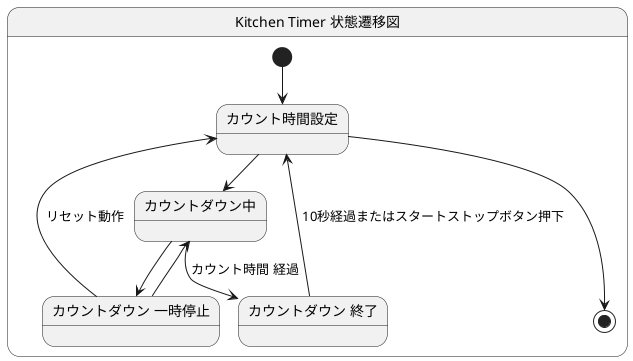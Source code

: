 @startuml Kitchen_Timer_State

state "Kitchen Timer 状態遷移図" as Kitchen_Timer_State{

    state "カウント時間設定" as SettingTime
    state "カウントダウン中" as CountDown
    state "カウントダウン 一時停止" as StopCountDown
    state "カウントダウン 終了" as EndCountDown

    [*] --> SettingTime


    SettingTime --> CountDown

    CountDown --> StopCountDown
    StopCountDown --> CountDown
    StopCountDown --> SettingTime : リセット動作

    CountDown --> EndCountDown : カウント時間 経過

    EndCountDown --> SettingTime : 10秒経過またはスタートストップボタン押下

    SettingTime ---> [*]
}

@enduml